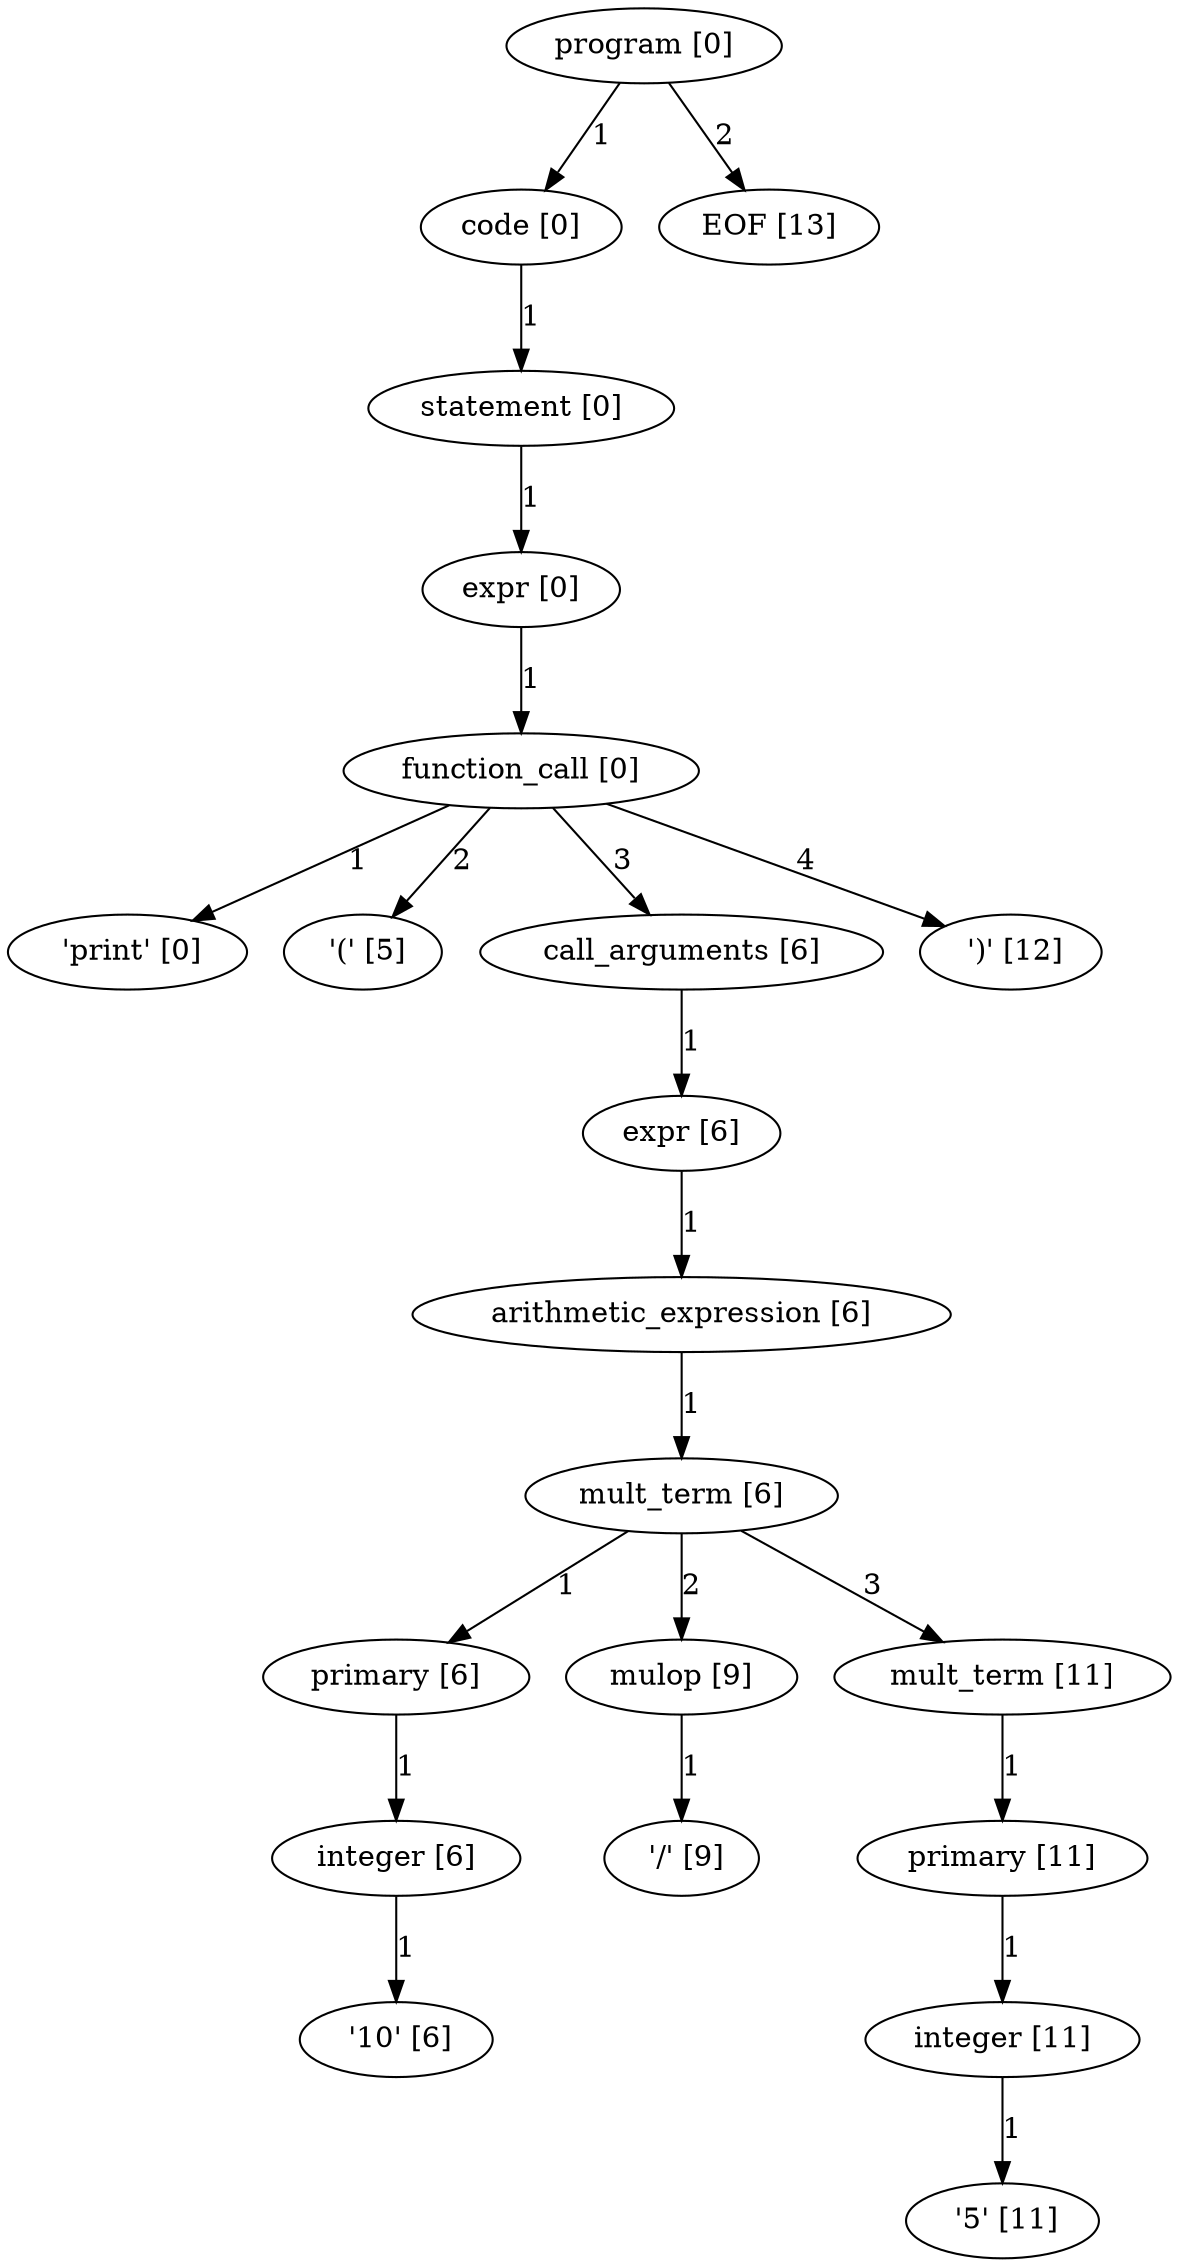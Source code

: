 digraph arpeggio_graph {
2772143938960 [label="program [0]"];
2772143938960->2772143939096 [label="1"]

2772143939096 [label="code [0]"];
2772143939096->2772144153736 [label="1"]

2772144153736 [label="statement [0]"];
2772144153736->2772144153600 [label="1"]

2772144153600 [label="expr [0]"];
2772144153600->2772144153464 [label="1"]

2772144153464 [label="function_call [0]"];
2772144153464->2772143524504 [label="1"]

2772143524504 [label=" 'print' [0]"];
2772144153464->2772143524624 [label="2"]

2772143524624 [label=" '(' [5]"];
2772144153464->2772144153328 [label="3"]

2772144153328 [label="call_arguments [6]"];
2772144153328->2772144153192 [label="1"]

2772144153192 [label="expr [6]"];
2772144153192->2772144153056 [label="1"]

2772144153056 [label="arithmetic_expression [6]"];
2772144153056->2772144152920 [label="1"]

2772144152920 [label="mult_term [6]"];
2772144152920->2772144110992 [label="1"]

2772144110992 [label="primary [6]"];
2772144110992->2772144110856 [label="1"]

2772144110856 [label="integer [6]"];
2772144110856->2772144128312 [label="1"]

2772144128312 [label=" '10' [6]"];
2772144152920->2772144111128 [label="2"]

2772144111128 [label="mulop [9]"];
2772144111128->2772144128432 [label="1"]

2772144128432 [label=" '/' [9]"];
2772144152920->2772144152784 [label="3"]

2772144152784 [label="mult_term [11]"];
2772144152784->2772144152648 [label="1"]

2772144152648 [label="primary [11]"];
2772144152648->2772144109496 [label="1"]

2772144109496 [label="integer [11]"];
2772144109496->2772144128672 [label="1"]

2772144128672 [label=" '5' [11]"];
2772144153464->2772144128792 [label="4"]

2772144128792 [label=" ')' [12]"];
2772143938960->2772143525104 [label="2"]

2772143525104 [label="EOF [13]"];
}